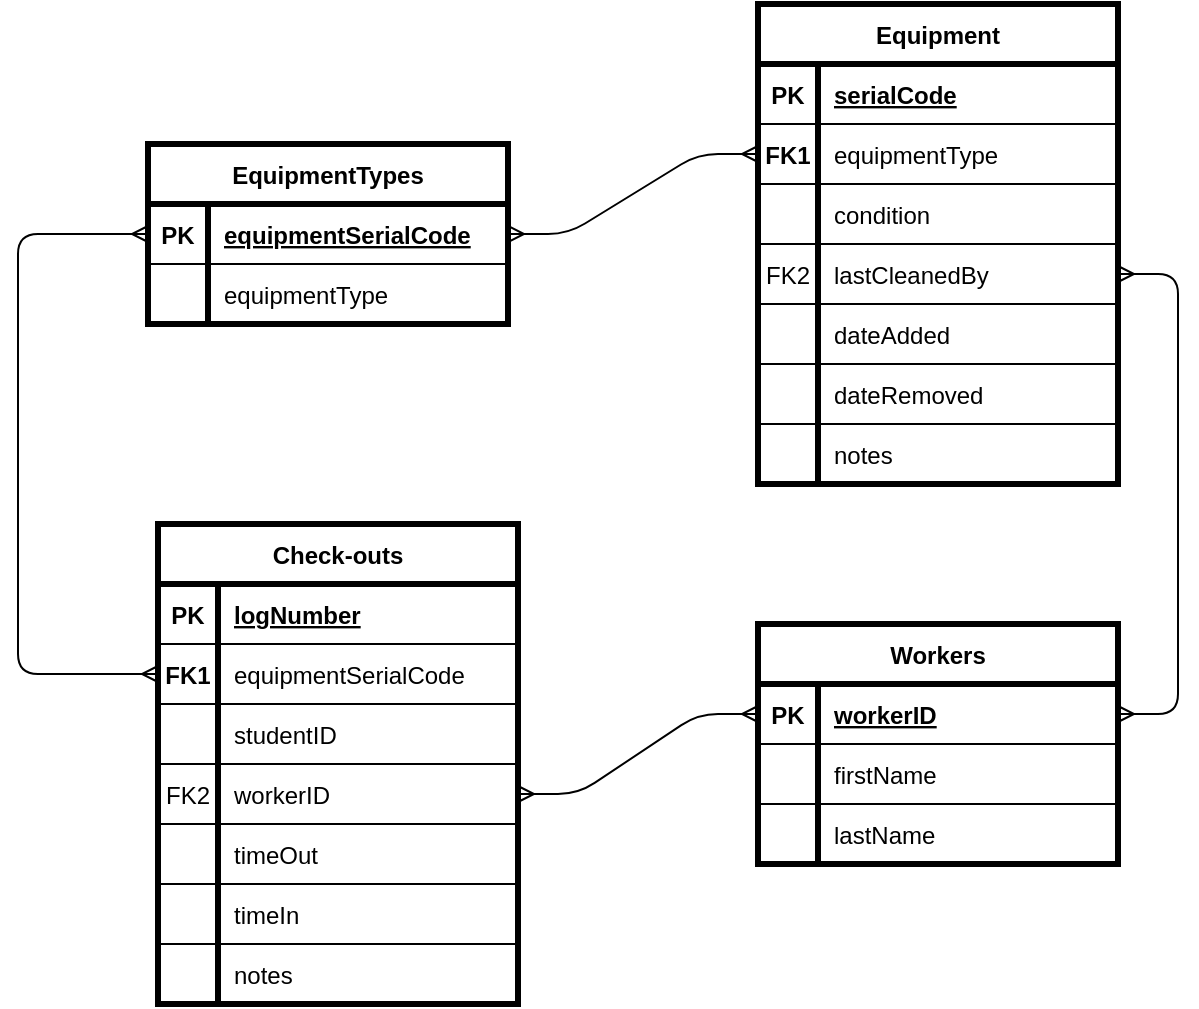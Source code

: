 <mxfile version="13.9.2" type="device"><diagram id="B1K-MnQ8omunX6R1x_as" name="Page-1"><mxGraphModel dx="1422" dy="798" grid="1" gridSize="10" guides="1" tooltips="1" connect="1" arrows="1" fold="1" page="1" pageScale="1" pageWidth="850" pageHeight="1100" math="0" shadow="0"><root><mxCell id="0"/><mxCell id="1" parent="0"/><mxCell id="fwdjK-Ya3jkgpHwcFiop-10" value="Check-outs" style="shape=table;startSize=30;container=1;collapsible=1;childLayout=tableLayout;fixedRows=1;rowLines=0;fontStyle=1;align=center;resizeLast=1;strokeWidth=3;" vertex="1" parent="1"><mxGeometry x="250" y="360" width="180" height="240" as="geometry"/></mxCell><mxCell id="fwdjK-Ya3jkgpHwcFiop-11" value="" style="shape=partialRectangle;collapsible=0;dropTarget=0;pointerEvents=0;fillColor=none;top=0;left=0;bottom=1;right=0;points=[[0,0.5],[1,0.5]];portConstraint=eastwest;" vertex="1" parent="fwdjK-Ya3jkgpHwcFiop-10"><mxGeometry y="30" width="180" height="30" as="geometry"/></mxCell><mxCell id="fwdjK-Ya3jkgpHwcFiop-12" value="PK" style="shape=partialRectangle;connectable=0;fillColor=none;top=0;left=0;bottom=0;right=0;fontStyle=1;overflow=hidden;" vertex="1" parent="fwdjK-Ya3jkgpHwcFiop-11"><mxGeometry width="30" height="30" as="geometry"/></mxCell><mxCell id="fwdjK-Ya3jkgpHwcFiop-13" value="logNumber" style="shape=partialRectangle;connectable=0;fillColor=none;top=0;left=0;bottom=0;right=0;align=left;spacingLeft=6;fontStyle=5;overflow=hidden;" vertex="1" parent="fwdjK-Ya3jkgpHwcFiop-11"><mxGeometry x="30" width="150" height="30" as="geometry"/></mxCell><mxCell id="fwdjK-Ya3jkgpHwcFiop-14" value="" style="shape=partialRectangle;collapsible=0;dropTarget=0;pointerEvents=0;fillColor=none;top=0;left=0;bottom=0;right=0;points=[[0,0.5],[1,0.5]];portConstraint=eastwest;" vertex="1" parent="fwdjK-Ya3jkgpHwcFiop-10"><mxGeometry y="60" width="180" height="30" as="geometry"/></mxCell><mxCell id="fwdjK-Ya3jkgpHwcFiop-15" value="FK1" style="shape=partialRectangle;connectable=0;fillColor=none;top=0;left=0;bottom=1;right=0;editable=1;overflow=hidden;fontStyle=1;" vertex="1" parent="fwdjK-Ya3jkgpHwcFiop-14"><mxGeometry width="30" height="30" as="geometry"/></mxCell><mxCell id="fwdjK-Ya3jkgpHwcFiop-16" value="equipmentSerialCode" style="shape=partialRectangle;connectable=0;fillColor=none;top=0;left=0;bottom=1;right=0;align=left;spacingLeft=6;overflow=hidden;" vertex="1" parent="fwdjK-Ya3jkgpHwcFiop-14"><mxGeometry x="30" width="150" height="30" as="geometry"/></mxCell><mxCell id="fwdjK-Ya3jkgpHwcFiop-17" value="" style="shape=partialRectangle;collapsible=0;dropTarget=0;pointerEvents=0;fillColor=none;top=0;left=0;bottom=0;right=0;points=[[0,0.5],[1,0.5]];portConstraint=eastwest;" vertex="1" parent="fwdjK-Ya3jkgpHwcFiop-10"><mxGeometry y="90" width="180" height="30" as="geometry"/></mxCell><mxCell id="fwdjK-Ya3jkgpHwcFiop-18" value="" style="shape=partialRectangle;connectable=0;fillColor=none;top=0;left=0;bottom=0;right=0;editable=1;overflow=hidden;" vertex="1" parent="fwdjK-Ya3jkgpHwcFiop-17"><mxGeometry width="30" height="30" as="geometry"/></mxCell><mxCell id="fwdjK-Ya3jkgpHwcFiop-19" value="studentID" style="shape=partialRectangle;connectable=0;fillColor=none;top=0;left=0;bottom=1;right=0;align=left;spacingLeft=6;overflow=hidden;" vertex="1" parent="fwdjK-Ya3jkgpHwcFiop-17"><mxGeometry x="30" width="150" height="30" as="geometry"/></mxCell><mxCell id="fwdjK-Ya3jkgpHwcFiop-94" value="" style="shape=partialRectangle;collapsible=0;dropTarget=0;pointerEvents=0;fillColor=none;top=0;left=0;bottom=0;right=0;points=[[0,0.5],[1,0.5]];portConstraint=eastwest;" vertex="1" parent="fwdjK-Ya3jkgpHwcFiop-10"><mxGeometry y="120" width="180" height="30" as="geometry"/></mxCell><mxCell id="fwdjK-Ya3jkgpHwcFiop-95" value="FK2" style="shape=partialRectangle;connectable=0;fillColor=none;top=1;left=0;bottom=1;right=0;editable=1;overflow=hidden;" vertex="1" parent="fwdjK-Ya3jkgpHwcFiop-94"><mxGeometry width="30" height="30" as="geometry"/></mxCell><mxCell id="fwdjK-Ya3jkgpHwcFiop-96" value="workerID" style="shape=partialRectangle;connectable=0;fillColor=none;top=0;left=0;bottom=1;right=0;align=left;spacingLeft=6;overflow=hidden;" vertex="1" parent="fwdjK-Ya3jkgpHwcFiop-94"><mxGeometry x="30" width="150" height="30" as="geometry"/></mxCell><mxCell id="fwdjK-Ya3jkgpHwcFiop-97" value="" style="shape=partialRectangle;collapsible=0;dropTarget=0;pointerEvents=0;fillColor=none;top=0;left=0;bottom=0;right=0;points=[[0,0.5],[1,0.5]];portConstraint=eastwest;" vertex="1" parent="fwdjK-Ya3jkgpHwcFiop-10"><mxGeometry y="150" width="180" height="30" as="geometry"/></mxCell><mxCell id="fwdjK-Ya3jkgpHwcFiop-98" value="" style="shape=partialRectangle;connectable=0;fillColor=none;top=1;left=0;bottom=1;right=0;editable=1;overflow=hidden;" vertex="1" parent="fwdjK-Ya3jkgpHwcFiop-97"><mxGeometry width="30" height="30" as="geometry"/></mxCell><mxCell id="fwdjK-Ya3jkgpHwcFiop-99" value="timeOut" style="shape=partialRectangle;connectable=0;fillColor=none;top=0;left=0;bottom=1;right=0;align=left;spacingLeft=6;overflow=hidden;" vertex="1" parent="fwdjK-Ya3jkgpHwcFiop-97"><mxGeometry x="30" width="150" height="30" as="geometry"/></mxCell><mxCell id="fwdjK-Ya3jkgpHwcFiop-100" value="" style="shape=partialRectangle;collapsible=0;dropTarget=0;pointerEvents=0;fillColor=none;top=0;left=0;bottom=0;right=0;points=[[0,0.5],[1,0.5]];portConstraint=eastwest;" vertex="1" parent="fwdjK-Ya3jkgpHwcFiop-10"><mxGeometry y="180" width="180" height="30" as="geometry"/></mxCell><mxCell id="fwdjK-Ya3jkgpHwcFiop-101" value="" style="shape=partialRectangle;connectable=0;fillColor=none;top=1;left=0;bottom=1;right=0;editable=1;overflow=hidden;" vertex="1" parent="fwdjK-Ya3jkgpHwcFiop-100"><mxGeometry width="30" height="30" as="geometry"/></mxCell><mxCell id="fwdjK-Ya3jkgpHwcFiop-102" value="timeIn" style="shape=partialRectangle;connectable=0;fillColor=none;top=0;left=0;bottom=1;right=0;align=left;spacingLeft=6;overflow=hidden;" vertex="1" parent="fwdjK-Ya3jkgpHwcFiop-100"><mxGeometry x="30" width="150" height="30" as="geometry"/></mxCell><mxCell id="fwdjK-Ya3jkgpHwcFiop-20" value="" style="shape=partialRectangle;collapsible=0;dropTarget=0;pointerEvents=0;fillColor=none;top=0;left=0;bottom=0;right=0;points=[[0,0.5],[1,0.5]];portConstraint=eastwest;" vertex="1" parent="fwdjK-Ya3jkgpHwcFiop-10"><mxGeometry y="210" width="180" height="30" as="geometry"/></mxCell><mxCell id="fwdjK-Ya3jkgpHwcFiop-21" value="" style="shape=partialRectangle;connectable=0;fillColor=none;top=1;left=0;bottom=1;right=0;editable=1;overflow=hidden;" vertex="1" parent="fwdjK-Ya3jkgpHwcFiop-20"><mxGeometry width="30" height="30" as="geometry"/></mxCell><mxCell id="fwdjK-Ya3jkgpHwcFiop-22" value="notes" style="shape=partialRectangle;connectable=0;fillColor=none;top=0;left=0;bottom=1;right=0;align=left;spacingLeft=6;overflow=hidden;" vertex="1" parent="fwdjK-Ya3jkgpHwcFiop-20"><mxGeometry x="30" width="150" height="30" as="geometry"/></mxCell><mxCell id="fwdjK-Ya3jkgpHwcFiop-27" value="Equipment" style="shape=table;startSize=30;container=1;collapsible=1;childLayout=tableLayout;fixedRows=1;rowLines=0;fontStyle=1;align=center;resizeLast=1;strokeWidth=3;" vertex="1" parent="1"><mxGeometry x="550" y="100" width="180" height="240" as="geometry"/></mxCell><mxCell id="fwdjK-Ya3jkgpHwcFiop-28" value="" style="shape=partialRectangle;collapsible=0;dropTarget=0;pointerEvents=0;fillColor=none;top=0;left=0;bottom=1;right=0;points=[[0,0.5],[1,0.5]];portConstraint=eastwest;" vertex="1" parent="fwdjK-Ya3jkgpHwcFiop-27"><mxGeometry y="30" width="180" height="30" as="geometry"/></mxCell><mxCell id="fwdjK-Ya3jkgpHwcFiop-29" value="PK" style="shape=partialRectangle;connectable=0;fillColor=none;top=0;left=0;bottom=0;right=0;fontStyle=1;overflow=hidden;" vertex="1" parent="fwdjK-Ya3jkgpHwcFiop-28"><mxGeometry width="30" height="30" as="geometry"/></mxCell><mxCell id="fwdjK-Ya3jkgpHwcFiop-30" value="serialCode" style="shape=partialRectangle;connectable=0;fillColor=none;top=0;left=0;bottom=0;right=0;align=left;spacingLeft=6;fontStyle=5;overflow=hidden;" vertex="1" parent="fwdjK-Ya3jkgpHwcFiop-28"><mxGeometry x="30" width="150" height="30" as="geometry"/></mxCell><mxCell id="fwdjK-Ya3jkgpHwcFiop-31" value="" style="shape=partialRectangle;collapsible=0;dropTarget=0;pointerEvents=0;fillColor=none;top=0;left=0;bottom=0;right=0;points=[[0,0.5],[1,0.5]];portConstraint=eastwest;" vertex="1" parent="fwdjK-Ya3jkgpHwcFiop-27"><mxGeometry y="60" width="180" height="30" as="geometry"/></mxCell><mxCell id="fwdjK-Ya3jkgpHwcFiop-32" value="FK1" style="shape=partialRectangle;connectable=0;fillColor=none;top=0;left=0;bottom=1;right=0;editable=1;overflow=hidden;fontStyle=1;" vertex="1" parent="fwdjK-Ya3jkgpHwcFiop-31"><mxGeometry width="30" height="30" as="geometry"/></mxCell><mxCell id="fwdjK-Ya3jkgpHwcFiop-33" value="equipmentType" style="shape=partialRectangle;connectable=0;fillColor=none;top=0;left=0;bottom=1;right=0;align=left;spacingLeft=6;overflow=hidden;" vertex="1" parent="fwdjK-Ya3jkgpHwcFiop-31"><mxGeometry x="30" width="150" height="30" as="geometry"/></mxCell><mxCell id="fwdjK-Ya3jkgpHwcFiop-34" value="" style="shape=partialRectangle;collapsible=0;dropTarget=0;pointerEvents=0;fillColor=none;top=0;left=0;bottom=0;right=0;points=[[0,0.5],[1,0.5]];portConstraint=eastwest;" vertex="1" parent="fwdjK-Ya3jkgpHwcFiop-27"><mxGeometry y="90" width="180" height="30" as="geometry"/></mxCell><mxCell id="fwdjK-Ya3jkgpHwcFiop-35" value="" style="shape=partialRectangle;connectable=0;fillColor=none;top=0;left=0;bottom=0;right=0;editable=1;overflow=hidden;" vertex="1" parent="fwdjK-Ya3jkgpHwcFiop-34"><mxGeometry width="30" height="30" as="geometry"/></mxCell><mxCell id="fwdjK-Ya3jkgpHwcFiop-36" value="condition" style="shape=partialRectangle;connectable=0;fillColor=none;top=0;left=0;bottom=1;right=0;align=left;spacingLeft=6;overflow=hidden;" vertex="1" parent="fwdjK-Ya3jkgpHwcFiop-34"><mxGeometry x="30" width="150" height="30" as="geometry"/></mxCell><mxCell id="fwdjK-Ya3jkgpHwcFiop-84" value="" style="shape=partialRectangle;collapsible=0;dropTarget=0;pointerEvents=0;fillColor=none;top=0;left=0;bottom=0;right=0;points=[[0,0.5],[1,0.5]];portConstraint=eastwest;" vertex="1" parent="fwdjK-Ya3jkgpHwcFiop-27"><mxGeometry y="120" width="180" height="30" as="geometry"/></mxCell><mxCell id="fwdjK-Ya3jkgpHwcFiop-85" value="FK2" style="shape=partialRectangle;connectable=0;fillColor=none;top=1;left=0;bottom=1;right=0;editable=1;overflow=hidden;" vertex="1" parent="fwdjK-Ya3jkgpHwcFiop-84"><mxGeometry width="30" height="30" as="geometry"/></mxCell><mxCell id="fwdjK-Ya3jkgpHwcFiop-86" value="lastCleanedBy" style="shape=partialRectangle;connectable=0;fillColor=none;top=0;left=0;bottom=1;right=0;align=left;spacingLeft=6;overflow=hidden;" vertex="1" parent="fwdjK-Ya3jkgpHwcFiop-84"><mxGeometry x="30" width="150" height="30" as="geometry"/></mxCell><mxCell id="fwdjK-Ya3jkgpHwcFiop-87" value="" style="shape=partialRectangle;collapsible=0;dropTarget=0;pointerEvents=0;fillColor=none;top=0;left=0;bottom=0;right=0;points=[[0,0.5],[1,0.5]];portConstraint=eastwest;" vertex="1" parent="fwdjK-Ya3jkgpHwcFiop-27"><mxGeometry y="150" width="180" height="30" as="geometry"/></mxCell><mxCell id="fwdjK-Ya3jkgpHwcFiop-88" value="" style="shape=partialRectangle;connectable=0;fillColor=none;top=1;left=0;bottom=1;right=0;editable=1;overflow=hidden;" vertex="1" parent="fwdjK-Ya3jkgpHwcFiop-87"><mxGeometry width="30" height="30" as="geometry"/></mxCell><mxCell id="fwdjK-Ya3jkgpHwcFiop-89" value="dateAdded" style="shape=partialRectangle;connectable=0;fillColor=none;top=0;left=0;bottom=1;right=0;align=left;spacingLeft=6;overflow=hidden;" vertex="1" parent="fwdjK-Ya3jkgpHwcFiop-87"><mxGeometry x="30" width="150" height="30" as="geometry"/></mxCell><mxCell id="fwdjK-Ya3jkgpHwcFiop-90" value="" style="shape=partialRectangle;collapsible=0;dropTarget=0;pointerEvents=0;fillColor=none;top=0;left=0;bottom=0;right=0;points=[[0,0.5],[1,0.5]];portConstraint=eastwest;" vertex="1" parent="fwdjK-Ya3jkgpHwcFiop-27"><mxGeometry y="180" width="180" height="30" as="geometry"/></mxCell><mxCell id="fwdjK-Ya3jkgpHwcFiop-91" value="" style="shape=partialRectangle;connectable=0;fillColor=none;top=1;left=0;bottom=1;right=0;editable=1;overflow=hidden;" vertex="1" parent="fwdjK-Ya3jkgpHwcFiop-90"><mxGeometry width="30" height="30" as="geometry"/></mxCell><mxCell id="fwdjK-Ya3jkgpHwcFiop-92" value="dateRemoved" style="shape=partialRectangle;connectable=0;fillColor=none;top=0;left=0;bottom=1;right=0;align=left;spacingLeft=6;overflow=hidden;" vertex="1" parent="fwdjK-Ya3jkgpHwcFiop-90"><mxGeometry x="30" width="150" height="30" as="geometry"/></mxCell><mxCell id="fwdjK-Ya3jkgpHwcFiop-37" value="" style="shape=partialRectangle;collapsible=0;dropTarget=0;pointerEvents=0;fillColor=none;top=0;left=0;bottom=0;right=0;points=[[0,0.5],[1,0.5]];portConstraint=eastwest;" vertex="1" parent="fwdjK-Ya3jkgpHwcFiop-27"><mxGeometry y="210" width="180" height="30" as="geometry"/></mxCell><mxCell id="fwdjK-Ya3jkgpHwcFiop-38" value="" style="shape=partialRectangle;connectable=0;fillColor=none;top=1;left=0;bottom=1;right=0;editable=1;overflow=hidden;" vertex="1" parent="fwdjK-Ya3jkgpHwcFiop-37"><mxGeometry width="30" height="30" as="geometry"/></mxCell><mxCell id="fwdjK-Ya3jkgpHwcFiop-39" value="notes" style="shape=partialRectangle;connectable=0;fillColor=none;top=0;left=0;bottom=1;right=0;align=left;spacingLeft=6;overflow=hidden;" vertex="1" parent="fwdjK-Ya3jkgpHwcFiop-37"><mxGeometry x="30" width="150" height="30" as="geometry"/></mxCell><mxCell id="fwdjK-Ya3jkgpHwcFiop-41" value="" style="shape=partialRectangle;connectable=0;fillColor=none;top=0;left=0;bottom=0;right=0;editable=1;overflow=hidden;" vertex="1" parent="1"><mxGeometry x="540" y="240" width="30" height="30" as="geometry"/></mxCell><mxCell id="fwdjK-Ya3jkgpHwcFiop-44" value="EquipmentTypes" style="shape=table;startSize=30;container=1;collapsible=1;childLayout=tableLayout;fixedRows=1;rowLines=0;fontStyle=1;align=center;resizeLast=1;shadow=0;strokeColor=#000000;strokeWidth=3;" vertex="1" parent="1"><mxGeometry x="245" y="170" width="180" height="90" as="geometry"><mxRectangle x="335" y="450" width="130" height="30" as="alternateBounds"/></mxGeometry></mxCell><mxCell id="fwdjK-Ya3jkgpHwcFiop-45" value="" style="shape=partialRectangle;collapsible=0;dropTarget=0;pointerEvents=0;fillColor=none;top=0;left=0;bottom=1;right=0;points=[[0,0.5],[1,0.5]];portConstraint=eastwest;" vertex="1" parent="fwdjK-Ya3jkgpHwcFiop-44"><mxGeometry y="30" width="180" height="30" as="geometry"/></mxCell><mxCell id="fwdjK-Ya3jkgpHwcFiop-46" value="PK" style="shape=partialRectangle;connectable=0;fillColor=none;top=0;left=0;bottom=0;right=0;fontStyle=1;overflow=hidden;" vertex="1" parent="fwdjK-Ya3jkgpHwcFiop-45"><mxGeometry width="30" height="30" as="geometry"/></mxCell><mxCell id="fwdjK-Ya3jkgpHwcFiop-47" value="equipmentSerialCode" style="shape=partialRectangle;connectable=0;fillColor=none;top=0;left=0;bottom=0;right=0;align=left;spacingLeft=6;fontStyle=5;overflow=hidden;" vertex="1" parent="fwdjK-Ya3jkgpHwcFiop-45"><mxGeometry x="30" width="150" height="30" as="geometry"/></mxCell><mxCell id="fwdjK-Ya3jkgpHwcFiop-48" value="" style="shape=partialRectangle;collapsible=0;dropTarget=0;pointerEvents=0;fillColor=none;top=0;left=0;bottom=0;right=0;points=[[0,0.5],[1,0.5]];portConstraint=eastwest;" vertex="1" parent="fwdjK-Ya3jkgpHwcFiop-44"><mxGeometry y="60" width="180" height="30" as="geometry"/></mxCell><mxCell id="fwdjK-Ya3jkgpHwcFiop-49" value="" style="shape=partialRectangle;connectable=0;fillColor=none;top=0;left=0;bottom=0;right=0;editable=1;overflow=hidden;" vertex="1" parent="fwdjK-Ya3jkgpHwcFiop-48"><mxGeometry width="30" height="30" as="geometry"/></mxCell><mxCell id="fwdjK-Ya3jkgpHwcFiop-50" value="equipmentType" style="shape=partialRectangle;connectable=0;fillColor=none;top=0;left=0;bottom=0;right=0;align=left;spacingLeft=6;overflow=hidden;" vertex="1" parent="fwdjK-Ya3jkgpHwcFiop-48"><mxGeometry x="30" width="150" height="30" as="geometry"/></mxCell><mxCell id="fwdjK-Ya3jkgpHwcFiop-69" value="Workers" style="shape=table;startSize=30;container=1;collapsible=1;childLayout=tableLayout;fixedRows=1;rowLines=0;fontStyle=1;align=center;resizeLast=1;shadow=0;strokeColor=#000000;strokeWidth=3;" vertex="1" parent="1"><mxGeometry x="550" y="410" width="180" height="120" as="geometry"/></mxCell><mxCell id="fwdjK-Ya3jkgpHwcFiop-70" value="" style="shape=partialRectangle;collapsible=0;dropTarget=0;pointerEvents=0;fillColor=none;top=0;left=0;bottom=1;right=0;points=[[0,0.5],[1,0.5]];portConstraint=eastwest;" vertex="1" parent="fwdjK-Ya3jkgpHwcFiop-69"><mxGeometry y="30" width="180" height="30" as="geometry"/></mxCell><mxCell id="fwdjK-Ya3jkgpHwcFiop-71" value="PK" style="shape=partialRectangle;connectable=0;fillColor=none;top=0;left=0;bottom=0;right=0;fontStyle=1;overflow=hidden;" vertex="1" parent="fwdjK-Ya3jkgpHwcFiop-70"><mxGeometry width="30" height="30" as="geometry"/></mxCell><mxCell id="fwdjK-Ya3jkgpHwcFiop-72" value="workerID" style="shape=partialRectangle;connectable=0;fillColor=none;top=0;left=0;bottom=0;right=0;align=left;spacingLeft=6;fontStyle=5;overflow=hidden;" vertex="1" parent="fwdjK-Ya3jkgpHwcFiop-70"><mxGeometry x="30" width="150" height="30" as="geometry"/></mxCell><mxCell id="fwdjK-Ya3jkgpHwcFiop-73" value="" style="shape=partialRectangle;collapsible=0;dropTarget=0;pointerEvents=0;fillColor=none;top=0;left=0;bottom=0;right=0;points=[[0,0.5],[1,0.5]];portConstraint=eastwest;" vertex="1" parent="fwdjK-Ya3jkgpHwcFiop-69"><mxGeometry y="60" width="180" height="30" as="geometry"/></mxCell><mxCell id="fwdjK-Ya3jkgpHwcFiop-74" value="" style="shape=partialRectangle;connectable=0;fillColor=none;top=0;left=0;bottom=0;right=0;editable=1;overflow=hidden;" vertex="1" parent="fwdjK-Ya3jkgpHwcFiop-73"><mxGeometry width="30" height="30" as="geometry"/></mxCell><mxCell id="fwdjK-Ya3jkgpHwcFiop-75" value="firstName" style="shape=partialRectangle;connectable=0;fillColor=none;top=0;left=0;bottom=0;right=0;align=left;spacingLeft=6;overflow=hidden;" vertex="1" parent="fwdjK-Ya3jkgpHwcFiop-73"><mxGeometry x="30" width="150" height="30" as="geometry"/></mxCell><mxCell id="fwdjK-Ya3jkgpHwcFiop-76" value="" style="shape=partialRectangle;collapsible=0;dropTarget=0;pointerEvents=0;fillColor=none;top=0;left=0;bottom=0;right=0;points=[[0,0.5],[1,0.5]];portConstraint=eastwest;" vertex="1" parent="fwdjK-Ya3jkgpHwcFiop-69"><mxGeometry y="90" width="180" height="30" as="geometry"/></mxCell><mxCell id="fwdjK-Ya3jkgpHwcFiop-77" value="" style="shape=partialRectangle;connectable=0;fillColor=none;top=1;left=0;bottom=0;right=0;editable=1;overflow=hidden;" vertex="1" parent="fwdjK-Ya3jkgpHwcFiop-76"><mxGeometry width="30" height="30" as="geometry"/></mxCell><mxCell id="fwdjK-Ya3jkgpHwcFiop-78" value="lastName" style="shape=partialRectangle;connectable=0;fillColor=none;top=1;left=0;bottom=0;right=0;align=left;spacingLeft=6;overflow=hidden;" vertex="1" parent="fwdjK-Ya3jkgpHwcFiop-76"><mxGeometry x="30" width="150" height="30" as="geometry"/></mxCell><mxCell id="fwdjK-Ya3jkgpHwcFiop-82" value="" style="edgeStyle=entityRelationEdgeStyle;fontSize=12;html=1;endArrow=ERmany;startArrow=ERmany;entryX=1;entryY=0.5;entryDx=0;entryDy=0;exitX=1;exitY=0.5;exitDx=0;exitDy=0;" edge="1" parent="1" source="fwdjK-Ya3jkgpHwcFiop-70" target="fwdjK-Ya3jkgpHwcFiop-84"><mxGeometry width="100" height="100" relative="1" as="geometry"><mxPoint x="710" y="440" as="sourcePoint"/><mxPoint x="615" y="620" as="targetPoint"/></mxGeometry></mxCell><mxCell id="fwdjK-Ya3jkgpHwcFiop-83" value="" style="edgeStyle=entityRelationEdgeStyle;fontSize=12;html=1;endArrow=ERmany;startArrow=ERmany;exitX=0;exitY=0.5;exitDx=0;exitDy=0;entryX=1;entryY=0.5;entryDx=0;entryDy=0;" edge="1" parent="1" source="fwdjK-Ya3jkgpHwcFiop-70" target="fwdjK-Ya3jkgpHwcFiop-94"><mxGeometry width="100" height="100" relative="1" as="geometry"><mxPoint x="360" y="700" as="sourcePoint"/><mxPoint x="480" y="430" as="targetPoint"/></mxGeometry></mxCell><mxCell id="fwdjK-Ya3jkgpHwcFiop-103" value="" style="edgeStyle=elbowEdgeStyle;fontSize=12;html=1;endArrow=ERmany;startArrow=ERmany;exitX=0;exitY=0.5;exitDx=0;exitDy=0;entryX=0;entryY=0.5;entryDx=0;entryDy=0;" edge="1" parent="1" source="fwdjK-Ya3jkgpHwcFiop-44" target="fwdjK-Ya3jkgpHwcFiop-14"><mxGeometry width="100" height="100" relative="1" as="geometry"><mxPoint x="260" y="360" as="sourcePoint"/><mxPoint x="360" y="260" as="targetPoint"/><Array as="points"><mxPoint x="180" y="320"/></Array></mxGeometry></mxCell><mxCell id="fwdjK-Ya3jkgpHwcFiop-104" value="" style="edgeStyle=entityRelationEdgeStyle;fontSize=12;html=1;endArrow=ERmany;startArrow=ERmany;exitX=1;exitY=0.5;exitDx=0;exitDy=0;entryX=0;entryY=0.5;entryDx=0;entryDy=0;" edge="1" parent="1" source="fwdjK-Ya3jkgpHwcFiop-44" target="fwdjK-Ya3jkgpHwcFiop-31"><mxGeometry width="100" height="100" relative="1" as="geometry"><mxPoint x="390" y="140" as="sourcePoint"/><mxPoint x="490" y="40" as="targetPoint"/></mxGeometry></mxCell></root></mxGraphModel></diagram></mxfile>